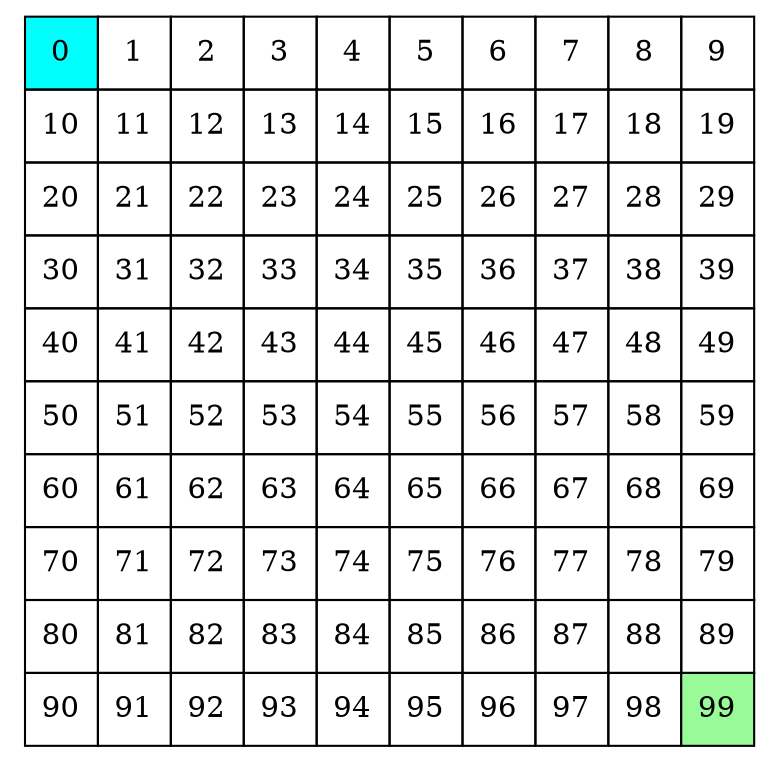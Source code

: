 digraph G
{
node [shape=plaintext]
a[label=<<TABLE BORDER="0" CELLBORDER="1" CELLSPACING="0">
<TR>
<TD width="35" height="35" fixedsize="true" BGCOLOR="cyan">0</TD>
<TD width="35" height="35" fixedsize="true">1</TD>
<TD width="35" height="35" fixedsize="true">2</TD>
<TD width="35" height="35" fixedsize="true">3</TD>
<TD width="35" height="35" fixedsize="true">4</TD>
<TD width="35" height="35" fixedsize="true">5</TD>
<TD width="35" height="35" fixedsize="true">6</TD>
<TD width="35" height="35" fixedsize="true">7</TD>
<TD width="35" height="35" fixedsize="true">8</TD>
<TD width="35" height="35" fixedsize="true">9</TD>
</TR>
<TR>
<TD width="35" height="35" fixedsize="true">10</TD>
<TD width="35" height="35" fixedsize="true">11</TD>
<TD width="35" height="35" fixedsize="true">12</TD>
<TD width="35" height="35" fixedsize="true">13</TD>
<TD width="35" height="35" fixedsize="true">14</TD>
<TD width="35" height="35" fixedsize="true">15</TD>
<TD width="35" height="35" fixedsize="true">16</TD>
<TD width="35" height="35" fixedsize="true">17</TD>
<TD width="35" height="35" fixedsize="true">18</TD>
<TD width="35" height="35" fixedsize="true">19</TD>
</TR>
<TR>
<TD width="35" height="35" fixedsize="true">20</TD>
<TD width="35" height="35" fixedsize="true">21</TD>
<TD width="35" height="35" fixedsize="true">22</TD>
<TD width="35" height="35" fixedsize="true">23</TD>
<TD width="35" height="35" fixedsize="true">24</TD>
<TD width="35" height="35" fixedsize="true">25</TD>
<TD width="35" height="35" fixedsize="true">26</TD>
<TD width="35" height="35" fixedsize="true">27</TD>
<TD width="35" height="35" fixedsize="true">28</TD>
<TD width="35" height="35" fixedsize="true">29</TD>
</TR>
<TR>
<TD width="35" height="35" fixedsize="true">30</TD>
<TD width="35" height="35" fixedsize="true">31</TD>
<TD width="35" height="35" fixedsize="true">32</TD>
<TD width="35" height="35" fixedsize="true">33</TD>
<TD width="35" height="35" fixedsize="true">34</TD>
<TD width="35" height="35" fixedsize="true">35</TD>
<TD width="35" height="35" fixedsize="true">36</TD>
<TD width="35" height="35" fixedsize="true">37</TD>
<TD width="35" height="35" fixedsize="true">38</TD>
<TD width="35" height="35" fixedsize="true">39</TD>
</TR>
<TR>
<TD width="35" height="35" fixedsize="true">40</TD>
<TD width="35" height="35" fixedsize="true">41</TD>
<TD width="35" height="35" fixedsize="true">42</TD>
<TD width="35" height="35" fixedsize="true">43</TD>
<TD width="35" height="35" fixedsize="true">44</TD>
<TD width="35" height="35" fixedsize="true">45</TD>
<TD width="35" height="35" fixedsize="true">46</TD>
<TD width="35" height="35" fixedsize="true">47</TD>
<TD width="35" height="35" fixedsize="true">48</TD>
<TD width="35" height="35" fixedsize="true">49</TD>
</TR>
<TR>
<TD width="35" height="35" fixedsize="true">50</TD>
<TD width="35" height="35" fixedsize="true">51</TD>
<TD width="35" height="35" fixedsize="true">52</TD>
<TD width="35" height="35" fixedsize="true">53</TD>
<TD width="35" height="35" fixedsize="true">54</TD>
<TD width="35" height="35" fixedsize="true">55</TD>
<TD width="35" height="35" fixedsize="true">56</TD>
<TD width="35" height="35" fixedsize="true">57</TD>
<TD width="35" height="35" fixedsize="true">58</TD>
<TD width="35" height="35" fixedsize="true">59</TD>
</TR>
<TR>
<TD width="35" height="35" fixedsize="true">60</TD>
<TD width="35" height="35" fixedsize="true">61</TD>
<TD width="35" height="35" fixedsize="true">62</TD>
<TD width="35" height="35" fixedsize="true">63</TD>
<TD width="35" height="35" fixedsize="true">64</TD>
<TD width="35" height="35" fixedsize="true">65</TD>
<TD width="35" height="35" fixedsize="true">66</TD>
<TD width="35" height="35" fixedsize="true">67</TD>
<TD width="35" height="35" fixedsize="true">68</TD>
<TD width="35" height="35" fixedsize="true">69</TD>
</TR>
<TR>
<TD width="35" height="35" fixedsize="true">70</TD>
<TD width="35" height="35" fixedsize="true">71</TD>
<TD width="35" height="35" fixedsize="true">72</TD>
<TD width="35" height="35" fixedsize="true">73</TD>
<TD width="35" height="35" fixedsize="true">74</TD>
<TD width="35" height="35" fixedsize="true">75</TD>
<TD width="35" height="35" fixedsize="true">76</TD>
<TD width="35" height="35" fixedsize="true">77</TD>
<TD width="35" height="35" fixedsize="true">78</TD>
<TD width="35" height="35" fixedsize="true">79</TD>
</TR>
<TR>
<TD width="35" height="35" fixedsize="true">80</TD>
<TD width="35" height="35" fixedsize="true">81</TD>
<TD width="35" height="35" fixedsize="true">82</TD>
<TD width="35" height="35" fixedsize="true">83</TD>
<TD width="35" height="35" fixedsize="true">84</TD>
<TD width="35" height="35" fixedsize="true">85</TD>
<TD width="35" height="35" fixedsize="true">86</TD>
<TD width="35" height="35" fixedsize="true">87</TD>
<TD width="35" height="35" fixedsize="true">88</TD>
<TD width="35" height="35" fixedsize="true">89</TD>
</TR>
<TR>
<TD width="35" height="35" fixedsize="true">90</TD>
<TD width="35" height="35" fixedsize="true">91</TD>
<TD width="35" height="35" fixedsize="true">92</TD>
<TD width="35" height="35" fixedsize="true">93</TD>
<TD width="35" height="35" fixedsize="true">94</TD>
<TD width="35" height="35" fixedsize="true">95</TD>
<TD width="35" height="35" fixedsize="true">96</TD>
<TD width="35" height="35" fixedsize="true">97</TD>
<TD width="35" height="35" fixedsize="true">98</TD>
<TD width="35" height="35" fixedsize="true" BGCOLOR="palegreen">99</TD>
</TR>
 </TABLE>>];
}
